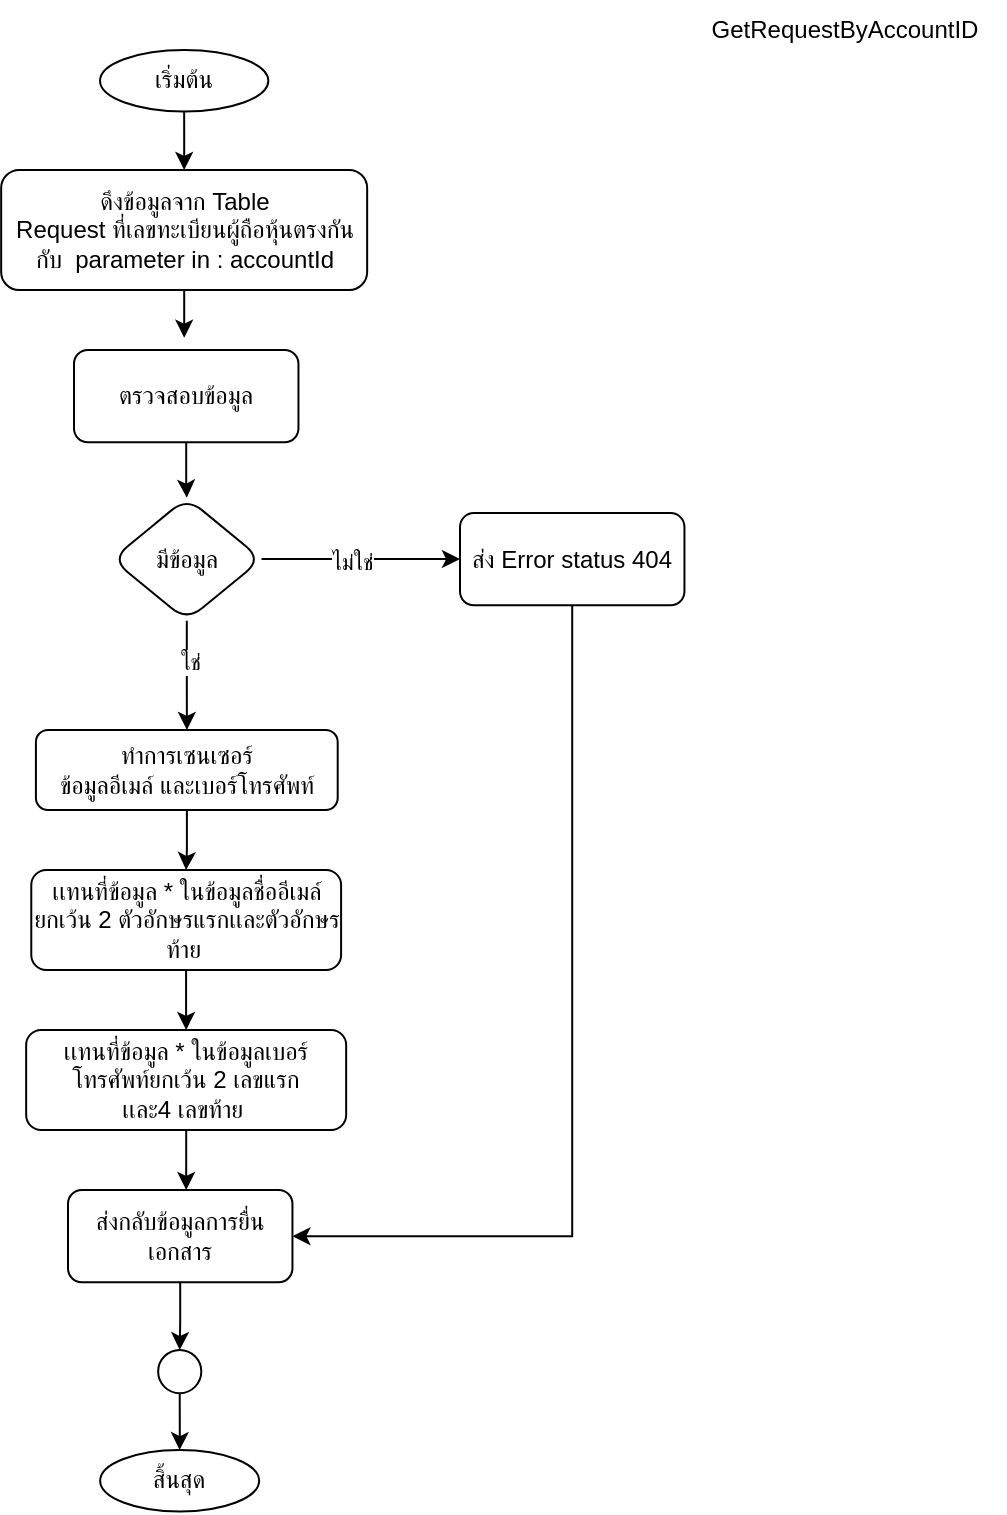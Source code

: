 <mxfile version="20.3.7" type="github">
  <diagram id="KNPTt2FtTy1nRqzTEt9b" name="หน้า-1">
    <mxGraphModel dx="864" dy="447" grid="1" gridSize="10" guides="1" tooltips="1" connect="1" arrows="1" fold="1" page="1" pageScale="1" pageWidth="827" pageHeight="1169" math="0" shadow="0">
      <root>
        <mxCell id="0" />
        <mxCell id="1" parent="0" />
        <mxCell id="C6vSoGj43nONrzxHpojI-66" value="เริ่มต้น" style="ellipse;whiteSpace=wrap;html=1;rounded=1;glass=0;strokeWidth=1;shadow=0;" parent="1" vertex="1">
          <mxGeometry x="372.997" y="30" width="84.17" height="30.769" as="geometry" />
        </mxCell>
        <mxCell id="C6vSoGj43nONrzxHpojI-67" value="ดึงข้อมูลจาก Table&lt;br&gt;Request ที่เลขทะเบียนผู้ถือหุ้นตรงกันกับ&amp;nbsp; parameter in : accountId" style="rounded=1;whiteSpace=wrap;html=1;" parent="1" vertex="1">
          <mxGeometry x="323.58" y="90" width="183" height="60" as="geometry" />
        </mxCell>
        <mxCell id="C6vSoGj43nONrzxHpojI-68" style="edgeStyle=orthogonalEdgeStyle;rounded=0;orthogonalLoop=1;jettySize=auto;html=1;entryX=0.5;entryY=0;entryDx=0;entryDy=0;" parent="1" source="C6vSoGj43nONrzxHpojI-66" target="C6vSoGj43nONrzxHpojI-67" edge="1">
          <mxGeometry relative="1" as="geometry" />
        </mxCell>
        <mxCell id="C6vSoGj43nONrzxHpojI-69" value="" style="edgeStyle=orthogonalEdgeStyle;rounded=0;orthogonalLoop=1;jettySize=auto;html=1;endArrow=classic;endFill=1;" parent="1" source="C6vSoGj43nONrzxHpojI-67" edge="1">
          <mxGeometry relative="1" as="geometry">
            <mxPoint x="415.1" y="173.858" as="targetPoint" />
          </mxGeometry>
        </mxCell>
        <mxCell id="0IoLYYVcSCvld4aRIMPD-4" value="GetRequestByAccountID" style="text;html=1;align=center;verticalAlign=middle;resizable=0;points=[];autosize=1;strokeColor=none;fillColor=none;" parent="1" vertex="1">
          <mxGeometry x="665" y="5" width="160" height="30" as="geometry" />
        </mxCell>
        <mxCell id="0IoLYYVcSCvld4aRIMPD-6" value="" style="edgeStyle=orthogonalEdgeStyle;rounded=0;orthogonalLoop=1;jettySize=auto;html=1;" parent="1" source="C6vSoGj43nONrzxHpojI-56" target="0IoLYYVcSCvld4aRIMPD-5" edge="1">
          <mxGeometry relative="1" as="geometry" />
        </mxCell>
        <mxCell id="0IoLYYVcSCvld4aRIMPD-9" value="ใช่" style="edgeLabel;html=1;align=center;verticalAlign=middle;resizable=0;points=[];" parent="0IoLYYVcSCvld4aRIMPD-6" vertex="1" connectable="0">
          <mxGeometry x="-0.252" y="1" relative="1" as="geometry">
            <mxPoint as="offset" />
          </mxGeometry>
        </mxCell>
        <mxCell id="C6vSoGj43nONrzxHpojI-56" value="มีข้อมูล" style="rhombus;whiteSpace=wrap;html=1;rounded=1;" parent="1" vertex="1">
          <mxGeometry x="378.998" y="253.835" width="74.818" height="61.538" as="geometry" />
        </mxCell>
        <mxCell id="C6vSoGj43nONrzxHpojI-58" value="ส่ง Error status 404" style="whiteSpace=wrap;html=1;rounded=1;" parent="1" vertex="1">
          <mxGeometry x="553" y="261.527" width="112.227" height="46.154" as="geometry" />
        </mxCell>
        <mxCell id="C6vSoGj43nONrzxHpojI-59" value="" style="edgeStyle=orthogonalEdgeStyle;rounded=0;orthogonalLoop=1;jettySize=auto;html=1;endArrow=classic;endFill=1;entryX=0;entryY=0.5;entryDx=0;entryDy=0;" parent="1" source="C6vSoGj43nONrzxHpojI-56" target="C6vSoGj43nONrzxHpojI-58" edge="1">
          <mxGeometry relative="1" as="geometry">
            <Array as="points">
              <mxPoint x="552.998" y="284.378" />
              <mxPoint x="562.998" y="285.378" />
            </Array>
          </mxGeometry>
        </mxCell>
        <mxCell id="0IoLYYVcSCvld4aRIMPD-10" value="ไม่ใช่" style="edgeLabel;html=1;align=center;verticalAlign=middle;resizable=0;points=[];" parent="C6vSoGj43nONrzxHpojI-59" vertex="1" connectable="0">
          <mxGeometry x="-0.097" y="-1" relative="1" as="geometry">
            <mxPoint as="offset" />
          </mxGeometry>
        </mxCell>
        <mxCell id="C6vSoGj43nONrzxHpojI-70" value="ตรวจสอบข้อมูล" style="whiteSpace=wrap;html=1;rounded=1;" parent="1" vertex="1">
          <mxGeometry x="359.998" y="179.997" width="112.227" height="46.154" as="geometry" />
        </mxCell>
        <mxCell id="C6vSoGj43nONrzxHpojI-54" value="" style="edgeStyle=orthogonalEdgeStyle;rounded=0;orthogonalLoop=1;jettySize=auto;html=1;endArrow=classic;endFill=1;" parent="1" source="C6vSoGj43nONrzxHpojI-70" target="C6vSoGj43nONrzxHpojI-56" edge="1">
          <mxGeometry relative="1" as="geometry" />
        </mxCell>
        <mxCell id="C6vSoGj43nONrzxHpojI-57" style="edgeStyle=orthogonalEdgeStyle;rounded=0;orthogonalLoop=1;jettySize=auto;html=1;entryX=1;entryY=0.5;entryDx=0;entryDy=0;endArrow=classic;endFill=1;" parent="1" source="C6vSoGj43nONrzxHpojI-58" target="C6vSoGj43nONrzxHpojI-62" edge="1">
          <mxGeometry relative="1" as="geometry">
            <Array as="points">
              <mxPoint x="609" y="623" />
            </Array>
          </mxGeometry>
        </mxCell>
        <mxCell id="p_EshZ1UD2neo9yFfhRu-3" value="" style="edgeStyle=orthogonalEdgeStyle;rounded=0;orthogonalLoop=1;jettySize=auto;html=1;" parent="1" source="0IoLYYVcSCvld4aRIMPD-5" target="p_EshZ1UD2neo9yFfhRu-2" edge="1">
          <mxGeometry relative="1" as="geometry" />
        </mxCell>
        <mxCell id="0IoLYYVcSCvld4aRIMPD-5" value="ทำการเซนเซอร์&lt;br&gt;ข้อมูลอีเมล์ และเบอร์โทรศัพท์" style="whiteSpace=wrap;html=1;rounded=1;" parent="1" vertex="1">
          <mxGeometry x="340.96" y="370" width="150.89" height="40" as="geometry" />
        </mxCell>
        <mxCell id="p_EshZ1UD2neo9yFfhRu-6" value="" style="edgeStyle=orthogonalEdgeStyle;rounded=0;orthogonalLoop=1;jettySize=auto;html=1;" parent="1" source="p_EshZ1UD2neo9yFfhRu-2" target="p_EshZ1UD2neo9yFfhRu-5" edge="1">
          <mxGeometry relative="1" as="geometry" />
        </mxCell>
        <mxCell id="p_EshZ1UD2neo9yFfhRu-2" value="เเทนที่ข้อมูล * ในข้อมูลชื่ออีเมล์ยกเว้น 2 ตัวอักษรแรกเเละตัวอักษรท้าย&amp;nbsp;" style="whiteSpace=wrap;html=1;rounded=1;" parent="1" vertex="1">
          <mxGeometry x="338.64" y="440" width="154.91" height="50" as="geometry" />
        </mxCell>
        <mxCell id="p_EshZ1UD2neo9yFfhRu-9" style="edgeStyle=orthogonalEdgeStyle;rounded=0;orthogonalLoop=1;jettySize=auto;html=1;entryX=0.5;entryY=0;entryDx=0;entryDy=0;" parent="1" source="p_EshZ1UD2neo9yFfhRu-5" edge="1">
          <mxGeometry relative="1" as="geometry">
            <mxPoint x="416.115" y="600" as="targetPoint" />
          </mxGeometry>
        </mxCell>
        <mxCell id="p_EshZ1UD2neo9yFfhRu-5" value="เเทนที่ข้อมูล * ในข้อมูลเบอร์โทรศัพท์ยกเว้น 2 เลขแรก&lt;br&gt;เเละ4 เลขท้าย&amp;nbsp;" style="whiteSpace=wrap;html=1;rounded=1;" parent="1" vertex="1">
          <mxGeometry x="336.08" y="520" width="160" height="50" as="geometry" />
        </mxCell>
        <mxCell id="FMrYND5Tucy1LpzXZWuF-1" value="" style="group" vertex="1" connectable="0" parent="1">
          <mxGeometry x="357.002" y="599.997" width="112.227" height="160.78" as="geometry" />
        </mxCell>
        <mxCell id="C6vSoGj43nONrzxHpojI-62" value="ส่งกลับข้อมูลการยื่นเอกสาร" style="whiteSpace=wrap;html=1;rounded=1;" parent="FMrYND5Tucy1LpzXZWuF-1" vertex="1">
          <mxGeometry width="112.227" height="46.154" as="geometry" />
        </mxCell>
        <mxCell id="C6vSoGj43nONrzxHpojI-65" style="edgeStyle=orthogonalEdgeStyle;rounded=0;orthogonalLoop=1;jettySize=auto;html=1;endArrow=classic;endFill=1;" parent="FMrYND5Tucy1LpzXZWuF-1" source="C6vSoGj43nONrzxHpojI-62" target="C6vSoGj43nONrzxHpojI-78" edge="1">
          <mxGeometry relative="1" as="geometry">
            <Array as="points" />
          </mxGeometry>
        </mxCell>
        <mxCell id="C6vSoGj43nONrzxHpojI-75" value="" style="group" parent="FMrYND5Tucy1LpzXZWuF-1" vertex="1" connectable="0">
          <mxGeometry x="16.073" y="80.007" width="79.494" height="80.773" as="geometry" />
        </mxCell>
        <mxCell id="C6vSoGj43nONrzxHpojI-76" value="สิ้นสุด" style="ellipse;whiteSpace=wrap;html=1;rounded=1;glass=0;strokeWidth=1;shadow=0;" parent="C6vSoGj43nONrzxHpojI-75" vertex="1">
          <mxGeometry y="50.004" width="79.494" height="30.769" as="geometry" />
        </mxCell>
        <mxCell id="C6vSoGj43nONrzxHpojI-77" value="" style="edgeStyle=orthogonalEdgeStyle;rounded=0;orthogonalLoop=1;jettySize=auto;html=1;endArrow=classic;endFill=1;" parent="C6vSoGj43nONrzxHpojI-75" source="C6vSoGj43nONrzxHpojI-78" target="C6vSoGj43nONrzxHpojI-76" edge="1">
          <mxGeometry relative="1" as="geometry" />
        </mxCell>
        <mxCell id="C6vSoGj43nONrzxHpojI-78" value="" style="ellipse;whiteSpace=wrap;html=1;aspect=fixed;" parent="C6vSoGj43nONrzxHpojI-75" vertex="1">
          <mxGeometry x="29.001" width="21.582" height="21.582" as="geometry" />
        </mxCell>
      </root>
    </mxGraphModel>
  </diagram>
</mxfile>
